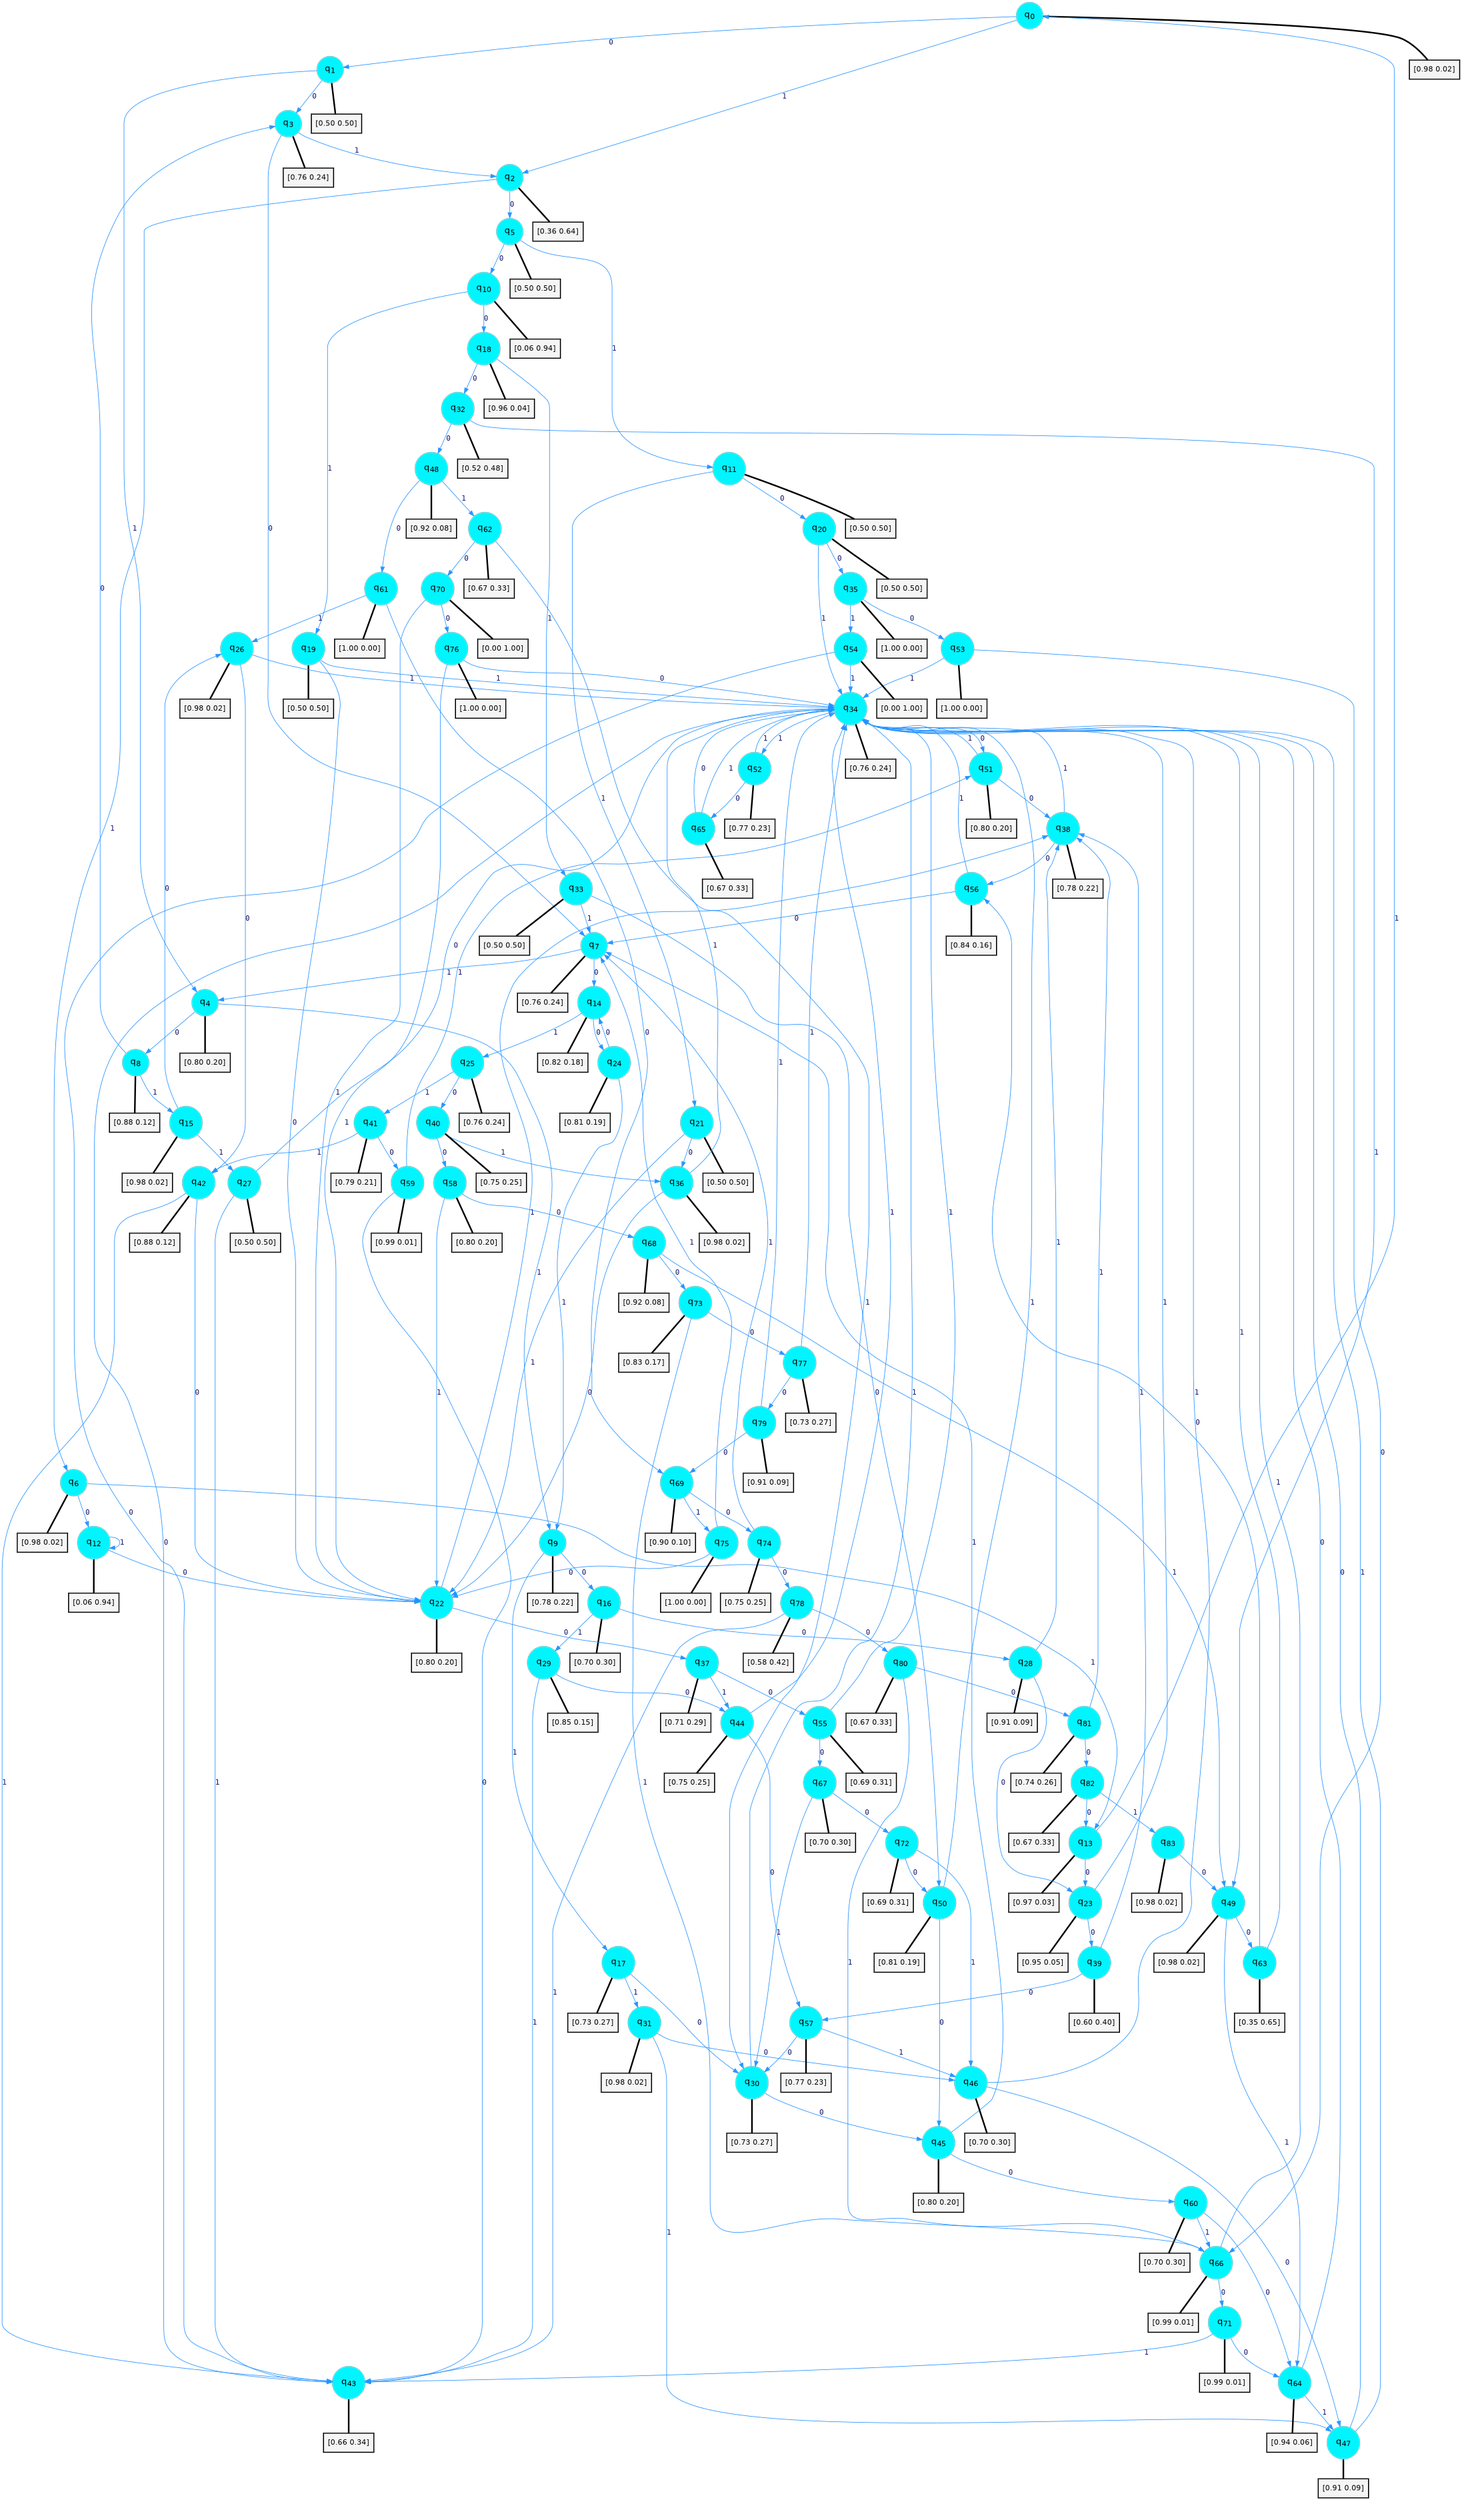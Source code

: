 digraph G {
graph [
bgcolor=transparent, dpi=300, rankdir=TD, size="40,25"];
node [
color=gray, fillcolor=turquoise1, fontcolor=black, fontname=Helvetica, fontsize=16, fontweight=bold, shape=circle, style=filled];
edge [
arrowsize=1, color=dodgerblue1, fontcolor=midnightblue, fontname=courier, fontweight=bold, penwidth=1, style=solid, weight=20];
0[label=<q<SUB>0</SUB>>];
1[label=<q<SUB>1</SUB>>];
2[label=<q<SUB>2</SUB>>];
3[label=<q<SUB>3</SUB>>];
4[label=<q<SUB>4</SUB>>];
5[label=<q<SUB>5</SUB>>];
6[label=<q<SUB>6</SUB>>];
7[label=<q<SUB>7</SUB>>];
8[label=<q<SUB>8</SUB>>];
9[label=<q<SUB>9</SUB>>];
10[label=<q<SUB>10</SUB>>];
11[label=<q<SUB>11</SUB>>];
12[label=<q<SUB>12</SUB>>];
13[label=<q<SUB>13</SUB>>];
14[label=<q<SUB>14</SUB>>];
15[label=<q<SUB>15</SUB>>];
16[label=<q<SUB>16</SUB>>];
17[label=<q<SUB>17</SUB>>];
18[label=<q<SUB>18</SUB>>];
19[label=<q<SUB>19</SUB>>];
20[label=<q<SUB>20</SUB>>];
21[label=<q<SUB>21</SUB>>];
22[label=<q<SUB>22</SUB>>];
23[label=<q<SUB>23</SUB>>];
24[label=<q<SUB>24</SUB>>];
25[label=<q<SUB>25</SUB>>];
26[label=<q<SUB>26</SUB>>];
27[label=<q<SUB>27</SUB>>];
28[label=<q<SUB>28</SUB>>];
29[label=<q<SUB>29</SUB>>];
30[label=<q<SUB>30</SUB>>];
31[label=<q<SUB>31</SUB>>];
32[label=<q<SUB>32</SUB>>];
33[label=<q<SUB>33</SUB>>];
34[label=<q<SUB>34</SUB>>];
35[label=<q<SUB>35</SUB>>];
36[label=<q<SUB>36</SUB>>];
37[label=<q<SUB>37</SUB>>];
38[label=<q<SUB>38</SUB>>];
39[label=<q<SUB>39</SUB>>];
40[label=<q<SUB>40</SUB>>];
41[label=<q<SUB>41</SUB>>];
42[label=<q<SUB>42</SUB>>];
43[label=<q<SUB>43</SUB>>];
44[label=<q<SUB>44</SUB>>];
45[label=<q<SUB>45</SUB>>];
46[label=<q<SUB>46</SUB>>];
47[label=<q<SUB>47</SUB>>];
48[label=<q<SUB>48</SUB>>];
49[label=<q<SUB>49</SUB>>];
50[label=<q<SUB>50</SUB>>];
51[label=<q<SUB>51</SUB>>];
52[label=<q<SUB>52</SUB>>];
53[label=<q<SUB>53</SUB>>];
54[label=<q<SUB>54</SUB>>];
55[label=<q<SUB>55</SUB>>];
56[label=<q<SUB>56</SUB>>];
57[label=<q<SUB>57</SUB>>];
58[label=<q<SUB>58</SUB>>];
59[label=<q<SUB>59</SUB>>];
60[label=<q<SUB>60</SUB>>];
61[label=<q<SUB>61</SUB>>];
62[label=<q<SUB>62</SUB>>];
63[label=<q<SUB>63</SUB>>];
64[label=<q<SUB>64</SUB>>];
65[label=<q<SUB>65</SUB>>];
66[label=<q<SUB>66</SUB>>];
67[label=<q<SUB>67</SUB>>];
68[label=<q<SUB>68</SUB>>];
69[label=<q<SUB>69</SUB>>];
70[label=<q<SUB>70</SUB>>];
71[label=<q<SUB>71</SUB>>];
72[label=<q<SUB>72</SUB>>];
73[label=<q<SUB>73</SUB>>];
74[label=<q<SUB>74</SUB>>];
75[label=<q<SUB>75</SUB>>];
76[label=<q<SUB>76</SUB>>];
77[label=<q<SUB>77</SUB>>];
78[label=<q<SUB>78</SUB>>];
79[label=<q<SUB>79</SUB>>];
80[label=<q<SUB>80</SUB>>];
81[label=<q<SUB>81</SUB>>];
82[label=<q<SUB>82</SUB>>];
83[label=<q<SUB>83</SUB>>];
84[label="[0.98 0.02]", shape=box,fontcolor=black, fontname=Helvetica, fontsize=14, penwidth=2, fillcolor=whitesmoke,color=black];
85[label="[0.50 0.50]", shape=box,fontcolor=black, fontname=Helvetica, fontsize=14, penwidth=2, fillcolor=whitesmoke,color=black];
86[label="[0.36 0.64]", shape=box,fontcolor=black, fontname=Helvetica, fontsize=14, penwidth=2, fillcolor=whitesmoke,color=black];
87[label="[0.76 0.24]", shape=box,fontcolor=black, fontname=Helvetica, fontsize=14, penwidth=2, fillcolor=whitesmoke,color=black];
88[label="[0.80 0.20]", shape=box,fontcolor=black, fontname=Helvetica, fontsize=14, penwidth=2, fillcolor=whitesmoke,color=black];
89[label="[0.50 0.50]", shape=box,fontcolor=black, fontname=Helvetica, fontsize=14, penwidth=2, fillcolor=whitesmoke,color=black];
90[label="[0.98 0.02]", shape=box,fontcolor=black, fontname=Helvetica, fontsize=14, penwidth=2, fillcolor=whitesmoke,color=black];
91[label="[0.76 0.24]", shape=box,fontcolor=black, fontname=Helvetica, fontsize=14, penwidth=2, fillcolor=whitesmoke,color=black];
92[label="[0.88 0.12]", shape=box,fontcolor=black, fontname=Helvetica, fontsize=14, penwidth=2, fillcolor=whitesmoke,color=black];
93[label="[0.78 0.22]", shape=box,fontcolor=black, fontname=Helvetica, fontsize=14, penwidth=2, fillcolor=whitesmoke,color=black];
94[label="[0.06 0.94]", shape=box,fontcolor=black, fontname=Helvetica, fontsize=14, penwidth=2, fillcolor=whitesmoke,color=black];
95[label="[0.50 0.50]", shape=box,fontcolor=black, fontname=Helvetica, fontsize=14, penwidth=2, fillcolor=whitesmoke,color=black];
96[label="[0.06 0.94]", shape=box,fontcolor=black, fontname=Helvetica, fontsize=14, penwidth=2, fillcolor=whitesmoke,color=black];
97[label="[0.97 0.03]", shape=box,fontcolor=black, fontname=Helvetica, fontsize=14, penwidth=2, fillcolor=whitesmoke,color=black];
98[label="[0.82 0.18]", shape=box,fontcolor=black, fontname=Helvetica, fontsize=14, penwidth=2, fillcolor=whitesmoke,color=black];
99[label="[0.98 0.02]", shape=box,fontcolor=black, fontname=Helvetica, fontsize=14, penwidth=2, fillcolor=whitesmoke,color=black];
100[label="[0.70 0.30]", shape=box,fontcolor=black, fontname=Helvetica, fontsize=14, penwidth=2, fillcolor=whitesmoke,color=black];
101[label="[0.73 0.27]", shape=box,fontcolor=black, fontname=Helvetica, fontsize=14, penwidth=2, fillcolor=whitesmoke,color=black];
102[label="[0.96 0.04]", shape=box,fontcolor=black, fontname=Helvetica, fontsize=14, penwidth=2, fillcolor=whitesmoke,color=black];
103[label="[0.50 0.50]", shape=box,fontcolor=black, fontname=Helvetica, fontsize=14, penwidth=2, fillcolor=whitesmoke,color=black];
104[label="[0.50 0.50]", shape=box,fontcolor=black, fontname=Helvetica, fontsize=14, penwidth=2, fillcolor=whitesmoke,color=black];
105[label="[0.50 0.50]", shape=box,fontcolor=black, fontname=Helvetica, fontsize=14, penwidth=2, fillcolor=whitesmoke,color=black];
106[label="[0.80 0.20]", shape=box,fontcolor=black, fontname=Helvetica, fontsize=14, penwidth=2, fillcolor=whitesmoke,color=black];
107[label="[0.95 0.05]", shape=box,fontcolor=black, fontname=Helvetica, fontsize=14, penwidth=2, fillcolor=whitesmoke,color=black];
108[label="[0.81 0.19]", shape=box,fontcolor=black, fontname=Helvetica, fontsize=14, penwidth=2, fillcolor=whitesmoke,color=black];
109[label="[0.76 0.24]", shape=box,fontcolor=black, fontname=Helvetica, fontsize=14, penwidth=2, fillcolor=whitesmoke,color=black];
110[label="[0.98 0.02]", shape=box,fontcolor=black, fontname=Helvetica, fontsize=14, penwidth=2, fillcolor=whitesmoke,color=black];
111[label="[0.50 0.50]", shape=box,fontcolor=black, fontname=Helvetica, fontsize=14, penwidth=2, fillcolor=whitesmoke,color=black];
112[label="[0.91 0.09]", shape=box,fontcolor=black, fontname=Helvetica, fontsize=14, penwidth=2, fillcolor=whitesmoke,color=black];
113[label="[0.85 0.15]", shape=box,fontcolor=black, fontname=Helvetica, fontsize=14, penwidth=2, fillcolor=whitesmoke,color=black];
114[label="[0.73 0.27]", shape=box,fontcolor=black, fontname=Helvetica, fontsize=14, penwidth=2, fillcolor=whitesmoke,color=black];
115[label="[0.98 0.02]", shape=box,fontcolor=black, fontname=Helvetica, fontsize=14, penwidth=2, fillcolor=whitesmoke,color=black];
116[label="[0.52 0.48]", shape=box,fontcolor=black, fontname=Helvetica, fontsize=14, penwidth=2, fillcolor=whitesmoke,color=black];
117[label="[0.50 0.50]", shape=box,fontcolor=black, fontname=Helvetica, fontsize=14, penwidth=2, fillcolor=whitesmoke,color=black];
118[label="[0.76 0.24]", shape=box,fontcolor=black, fontname=Helvetica, fontsize=14, penwidth=2, fillcolor=whitesmoke,color=black];
119[label="[1.00 0.00]", shape=box,fontcolor=black, fontname=Helvetica, fontsize=14, penwidth=2, fillcolor=whitesmoke,color=black];
120[label="[0.98 0.02]", shape=box,fontcolor=black, fontname=Helvetica, fontsize=14, penwidth=2, fillcolor=whitesmoke,color=black];
121[label="[0.71 0.29]", shape=box,fontcolor=black, fontname=Helvetica, fontsize=14, penwidth=2, fillcolor=whitesmoke,color=black];
122[label="[0.78 0.22]", shape=box,fontcolor=black, fontname=Helvetica, fontsize=14, penwidth=2, fillcolor=whitesmoke,color=black];
123[label="[0.60 0.40]", shape=box,fontcolor=black, fontname=Helvetica, fontsize=14, penwidth=2, fillcolor=whitesmoke,color=black];
124[label="[0.75 0.25]", shape=box,fontcolor=black, fontname=Helvetica, fontsize=14, penwidth=2, fillcolor=whitesmoke,color=black];
125[label="[0.79 0.21]", shape=box,fontcolor=black, fontname=Helvetica, fontsize=14, penwidth=2, fillcolor=whitesmoke,color=black];
126[label="[0.88 0.12]", shape=box,fontcolor=black, fontname=Helvetica, fontsize=14, penwidth=2, fillcolor=whitesmoke,color=black];
127[label="[0.66 0.34]", shape=box,fontcolor=black, fontname=Helvetica, fontsize=14, penwidth=2, fillcolor=whitesmoke,color=black];
128[label="[0.75 0.25]", shape=box,fontcolor=black, fontname=Helvetica, fontsize=14, penwidth=2, fillcolor=whitesmoke,color=black];
129[label="[0.80 0.20]", shape=box,fontcolor=black, fontname=Helvetica, fontsize=14, penwidth=2, fillcolor=whitesmoke,color=black];
130[label="[0.70 0.30]", shape=box,fontcolor=black, fontname=Helvetica, fontsize=14, penwidth=2, fillcolor=whitesmoke,color=black];
131[label="[0.91 0.09]", shape=box,fontcolor=black, fontname=Helvetica, fontsize=14, penwidth=2, fillcolor=whitesmoke,color=black];
132[label="[0.92 0.08]", shape=box,fontcolor=black, fontname=Helvetica, fontsize=14, penwidth=2, fillcolor=whitesmoke,color=black];
133[label="[0.98 0.02]", shape=box,fontcolor=black, fontname=Helvetica, fontsize=14, penwidth=2, fillcolor=whitesmoke,color=black];
134[label="[0.81 0.19]", shape=box,fontcolor=black, fontname=Helvetica, fontsize=14, penwidth=2, fillcolor=whitesmoke,color=black];
135[label="[0.80 0.20]", shape=box,fontcolor=black, fontname=Helvetica, fontsize=14, penwidth=2, fillcolor=whitesmoke,color=black];
136[label="[0.77 0.23]", shape=box,fontcolor=black, fontname=Helvetica, fontsize=14, penwidth=2, fillcolor=whitesmoke,color=black];
137[label="[1.00 0.00]", shape=box,fontcolor=black, fontname=Helvetica, fontsize=14, penwidth=2, fillcolor=whitesmoke,color=black];
138[label="[0.00 1.00]", shape=box,fontcolor=black, fontname=Helvetica, fontsize=14, penwidth=2, fillcolor=whitesmoke,color=black];
139[label="[0.69 0.31]", shape=box,fontcolor=black, fontname=Helvetica, fontsize=14, penwidth=2, fillcolor=whitesmoke,color=black];
140[label="[0.84 0.16]", shape=box,fontcolor=black, fontname=Helvetica, fontsize=14, penwidth=2, fillcolor=whitesmoke,color=black];
141[label="[0.77 0.23]", shape=box,fontcolor=black, fontname=Helvetica, fontsize=14, penwidth=2, fillcolor=whitesmoke,color=black];
142[label="[0.80 0.20]", shape=box,fontcolor=black, fontname=Helvetica, fontsize=14, penwidth=2, fillcolor=whitesmoke,color=black];
143[label="[0.99 0.01]", shape=box,fontcolor=black, fontname=Helvetica, fontsize=14, penwidth=2, fillcolor=whitesmoke,color=black];
144[label="[0.70 0.30]", shape=box,fontcolor=black, fontname=Helvetica, fontsize=14, penwidth=2, fillcolor=whitesmoke,color=black];
145[label="[1.00 0.00]", shape=box,fontcolor=black, fontname=Helvetica, fontsize=14, penwidth=2, fillcolor=whitesmoke,color=black];
146[label="[0.67 0.33]", shape=box,fontcolor=black, fontname=Helvetica, fontsize=14, penwidth=2, fillcolor=whitesmoke,color=black];
147[label="[0.35 0.65]", shape=box,fontcolor=black, fontname=Helvetica, fontsize=14, penwidth=2, fillcolor=whitesmoke,color=black];
148[label="[0.94 0.06]", shape=box,fontcolor=black, fontname=Helvetica, fontsize=14, penwidth=2, fillcolor=whitesmoke,color=black];
149[label="[0.67 0.33]", shape=box,fontcolor=black, fontname=Helvetica, fontsize=14, penwidth=2, fillcolor=whitesmoke,color=black];
150[label="[0.99 0.01]", shape=box,fontcolor=black, fontname=Helvetica, fontsize=14, penwidth=2, fillcolor=whitesmoke,color=black];
151[label="[0.70 0.30]", shape=box,fontcolor=black, fontname=Helvetica, fontsize=14, penwidth=2, fillcolor=whitesmoke,color=black];
152[label="[0.92 0.08]", shape=box,fontcolor=black, fontname=Helvetica, fontsize=14, penwidth=2, fillcolor=whitesmoke,color=black];
153[label="[0.90 0.10]", shape=box,fontcolor=black, fontname=Helvetica, fontsize=14, penwidth=2, fillcolor=whitesmoke,color=black];
154[label="[0.00 1.00]", shape=box,fontcolor=black, fontname=Helvetica, fontsize=14, penwidth=2, fillcolor=whitesmoke,color=black];
155[label="[0.99 0.01]", shape=box,fontcolor=black, fontname=Helvetica, fontsize=14, penwidth=2, fillcolor=whitesmoke,color=black];
156[label="[0.69 0.31]", shape=box,fontcolor=black, fontname=Helvetica, fontsize=14, penwidth=2, fillcolor=whitesmoke,color=black];
157[label="[0.83 0.17]", shape=box,fontcolor=black, fontname=Helvetica, fontsize=14, penwidth=2, fillcolor=whitesmoke,color=black];
158[label="[0.75 0.25]", shape=box,fontcolor=black, fontname=Helvetica, fontsize=14, penwidth=2, fillcolor=whitesmoke,color=black];
159[label="[1.00 0.00]", shape=box,fontcolor=black, fontname=Helvetica, fontsize=14, penwidth=2, fillcolor=whitesmoke,color=black];
160[label="[1.00 0.00]", shape=box,fontcolor=black, fontname=Helvetica, fontsize=14, penwidth=2, fillcolor=whitesmoke,color=black];
161[label="[0.73 0.27]", shape=box,fontcolor=black, fontname=Helvetica, fontsize=14, penwidth=2, fillcolor=whitesmoke,color=black];
162[label="[0.58 0.42]", shape=box,fontcolor=black, fontname=Helvetica, fontsize=14, penwidth=2, fillcolor=whitesmoke,color=black];
163[label="[0.91 0.09]", shape=box,fontcolor=black, fontname=Helvetica, fontsize=14, penwidth=2, fillcolor=whitesmoke,color=black];
164[label="[0.67 0.33]", shape=box,fontcolor=black, fontname=Helvetica, fontsize=14, penwidth=2, fillcolor=whitesmoke,color=black];
165[label="[0.74 0.26]", shape=box,fontcolor=black, fontname=Helvetica, fontsize=14, penwidth=2, fillcolor=whitesmoke,color=black];
166[label="[0.67 0.33]", shape=box,fontcolor=black, fontname=Helvetica, fontsize=14, penwidth=2, fillcolor=whitesmoke,color=black];
167[label="[0.98 0.02]", shape=box,fontcolor=black, fontname=Helvetica, fontsize=14, penwidth=2, fillcolor=whitesmoke,color=black];
0->1 [label=0];
0->2 [label=1];
0->84 [arrowhead=none, penwidth=3,color=black];
1->3 [label=0];
1->4 [label=1];
1->85 [arrowhead=none, penwidth=3,color=black];
2->5 [label=0];
2->6 [label=1];
2->86 [arrowhead=none, penwidth=3,color=black];
3->7 [label=0];
3->2 [label=1];
3->87 [arrowhead=none, penwidth=3,color=black];
4->8 [label=0];
4->9 [label=1];
4->88 [arrowhead=none, penwidth=3,color=black];
5->10 [label=0];
5->11 [label=1];
5->89 [arrowhead=none, penwidth=3,color=black];
6->12 [label=0];
6->13 [label=1];
6->90 [arrowhead=none, penwidth=3,color=black];
7->14 [label=0];
7->4 [label=1];
7->91 [arrowhead=none, penwidth=3,color=black];
8->3 [label=0];
8->15 [label=1];
8->92 [arrowhead=none, penwidth=3,color=black];
9->16 [label=0];
9->17 [label=1];
9->93 [arrowhead=none, penwidth=3,color=black];
10->18 [label=0];
10->19 [label=1];
10->94 [arrowhead=none, penwidth=3,color=black];
11->20 [label=0];
11->21 [label=1];
11->95 [arrowhead=none, penwidth=3,color=black];
12->22 [label=0];
12->12 [label=1];
12->96 [arrowhead=none, penwidth=3,color=black];
13->23 [label=0];
13->0 [label=1];
13->97 [arrowhead=none, penwidth=3,color=black];
14->24 [label=0];
14->25 [label=1];
14->98 [arrowhead=none, penwidth=3,color=black];
15->26 [label=0];
15->27 [label=1];
15->99 [arrowhead=none, penwidth=3,color=black];
16->28 [label=0];
16->29 [label=1];
16->100 [arrowhead=none, penwidth=3,color=black];
17->30 [label=0];
17->31 [label=1];
17->101 [arrowhead=none, penwidth=3,color=black];
18->32 [label=0];
18->33 [label=1];
18->102 [arrowhead=none, penwidth=3,color=black];
19->22 [label=0];
19->34 [label=1];
19->103 [arrowhead=none, penwidth=3,color=black];
20->35 [label=0];
20->34 [label=1];
20->104 [arrowhead=none, penwidth=3,color=black];
21->36 [label=0];
21->22 [label=1];
21->105 [arrowhead=none, penwidth=3,color=black];
22->37 [label=0];
22->38 [label=1];
22->106 [arrowhead=none, penwidth=3,color=black];
23->39 [label=0];
23->34 [label=1];
23->107 [arrowhead=none, penwidth=3,color=black];
24->14 [label=0];
24->9 [label=1];
24->108 [arrowhead=none, penwidth=3,color=black];
25->40 [label=0];
25->41 [label=1];
25->109 [arrowhead=none, penwidth=3,color=black];
26->42 [label=0];
26->34 [label=1];
26->110 [arrowhead=none, penwidth=3,color=black];
27->34 [label=0];
27->43 [label=1];
27->111 [arrowhead=none, penwidth=3,color=black];
28->23 [label=0];
28->38 [label=1];
28->112 [arrowhead=none, penwidth=3,color=black];
29->44 [label=0];
29->43 [label=1];
29->113 [arrowhead=none, penwidth=3,color=black];
30->45 [label=0];
30->34 [label=1];
30->114 [arrowhead=none, penwidth=3,color=black];
31->46 [label=0];
31->47 [label=1];
31->115 [arrowhead=none, penwidth=3,color=black];
32->48 [label=0];
32->49 [label=1];
32->116 [arrowhead=none, penwidth=3,color=black];
33->50 [label=0];
33->7 [label=1];
33->117 [arrowhead=none, penwidth=3,color=black];
34->51 [label=0];
34->52 [label=1];
34->118 [arrowhead=none, penwidth=3,color=black];
35->53 [label=0];
35->54 [label=1];
35->119 [arrowhead=none, penwidth=3,color=black];
36->22 [label=0];
36->34 [label=1];
36->120 [arrowhead=none, penwidth=3,color=black];
37->55 [label=0];
37->44 [label=1];
37->121 [arrowhead=none, penwidth=3,color=black];
38->56 [label=0];
38->34 [label=1];
38->122 [arrowhead=none, penwidth=3,color=black];
39->57 [label=0];
39->38 [label=1];
39->123 [arrowhead=none, penwidth=3,color=black];
40->58 [label=0];
40->36 [label=1];
40->124 [arrowhead=none, penwidth=3,color=black];
41->59 [label=0];
41->42 [label=1];
41->125 [arrowhead=none, penwidth=3,color=black];
42->22 [label=0];
42->43 [label=1];
42->126 [arrowhead=none, penwidth=3,color=black];
43->34 [label=0];
43->127 [arrowhead=none, penwidth=3,color=black];
44->57 [label=0];
44->34 [label=1];
44->128 [arrowhead=none, penwidth=3,color=black];
45->60 [label=0];
45->7 [label=1];
45->129 [arrowhead=none, penwidth=3,color=black];
46->47 [label=0];
46->34 [label=1];
46->130 [arrowhead=none, penwidth=3,color=black];
47->34 [label=0];
47->34 [label=1];
47->131 [arrowhead=none, penwidth=3,color=black];
48->61 [label=0];
48->62 [label=1];
48->132 [arrowhead=none, penwidth=3,color=black];
49->63 [label=0];
49->64 [label=1];
49->133 [arrowhead=none, penwidth=3,color=black];
50->45 [label=0];
50->34 [label=1];
50->134 [arrowhead=none, penwidth=3,color=black];
51->38 [label=0];
51->34 [label=1];
51->135 [arrowhead=none, penwidth=3,color=black];
52->65 [label=0];
52->34 [label=1];
52->136 [arrowhead=none, penwidth=3,color=black];
53->66 [label=0];
53->34 [label=1];
53->137 [arrowhead=none, penwidth=3,color=black];
54->43 [label=0];
54->34 [label=1];
54->138 [arrowhead=none, penwidth=3,color=black];
55->67 [label=0];
55->34 [label=1];
55->139 [arrowhead=none, penwidth=3,color=black];
56->7 [label=0];
56->34 [label=1];
56->140 [arrowhead=none, penwidth=3,color=black];
57->30 [label=0];
57->46 [label=1];
57->141 [arrowhead=none, penwidth=3,color=black];
58->68 [label=0];
58->22 [label=1];
58->142 [arrowhead=none, penwidth=3,color=black];
59->43 [label=0];
59->51 [label=1];
59->143 [arrowhead=none, penwidth=3,color=black];
60->64 [label=0];
60->66 [label=1];
60->144 [arrowhead=none, penwidth=3,color=black];
61->69 [label=0];
61->26 [label=1];
61->145 [arrowhead=none, penwidth=3,color=black];
62->70 [label=0];
62->30 [label=1];
62->146 [arrowhead=none, penwidth=3,color=black];
63->56 [label=0];
63->34 [label=1];
63->147 [arrowhead=none, penwidth=3,color=black];
64->34 [label=0];
64->47 [label=1];
64->148 [arrowhead=none, penwidth=3,color=black];
65->34 [label=0];
65->34 [label=1];
65->149 [arrowhead=none, penwidth=3,color=black];
66->71 [label=0];
66->34 [label=1];
66->150 [arrowhead=none, penwidth=3,color=black];
67->72 [label=0];
67->30 [label=1];
67->151 [arrowhead=none, penwidth=3,color=black];
68->73 [label=0];
68->49 [label=1];
68->152 [arrowhead=none, penwidth=3,color=black];
69->74 [label=0];
69->75 [label=1];
69->153 [arrowhead=none, penwidth=3,color=black];
70->76 [label=0];
70->22 [label=1];
70->154 [arrowhead=none, penwidth=3,color=black];
71->64 [label=0];
71->43 [label=1];
71->155 [arrowhead=none, penwidth=3,color=black];
72->50 [label=0];
72->46 [label=1];
72->156 [arrowhead=none, penwidth=3,color=black];
73->77 [label=0];
73->66 [label=1];
73->157 [arrowhead=none, penwidth=3,color=black];
74->78 [label=0];
74->7 [label=1];
74->158 [arrowhead=none, penwidth=3,color=black];
75->22 [label=0];
75->7 [label=1];
75->159 [arrowhead=none, penwidth=3,color=black];
76->34 [label=0];
76->22 [label=1];
76->160 [arrowhead=none, penwidth=3,color=black];
77->79 [label=0];
77->34 [label=1];
77->161 [arrowhead=none, penwidth=3,color=black];
78->80 [label=0];
78->43 [label=1];
78->162 [arrowhead=none, penwidth=3,color=black];
79->69 [label=0];
79->34 [label=1];
79->163 [arrowhead=none, penwidth=3,color=black];
80->81 [label=0];
80->66 [label=1];
80->164 [arrowhead=none, penwidth=3,color=black];
81->82 [label=0];
81->38 [label=1];
81->165 [arrowhead=none, penwidth=3,color=black];
82->13 [label=0];
82->83 [label=1];
82->166 [arrowhead=none, penwidth=3,color=black];
83->49 [label=0];
83->167 [arrowhead=none, penwidth=3,color=black];
}
